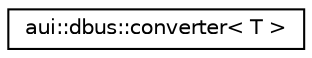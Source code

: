 digraph "Graphical Class Hierarchy"
{
 // LATEX_PDF_SIZE
  edge [fontname="Helvetica",fontsize="10",labelfontname="Helvetica",labelfontsize="10"];
  node [fontname="Helvetica",fontsize="10",shape=record];
  rankdir="LR";
  Node0 [label="aui::dbus::converter\< T \>",height=0.2,width=0.4,color="black", fillcolor="white", style="filled",URL="$structaui_1_1dbus_1_1converter.html",tooltip=" "];
}
